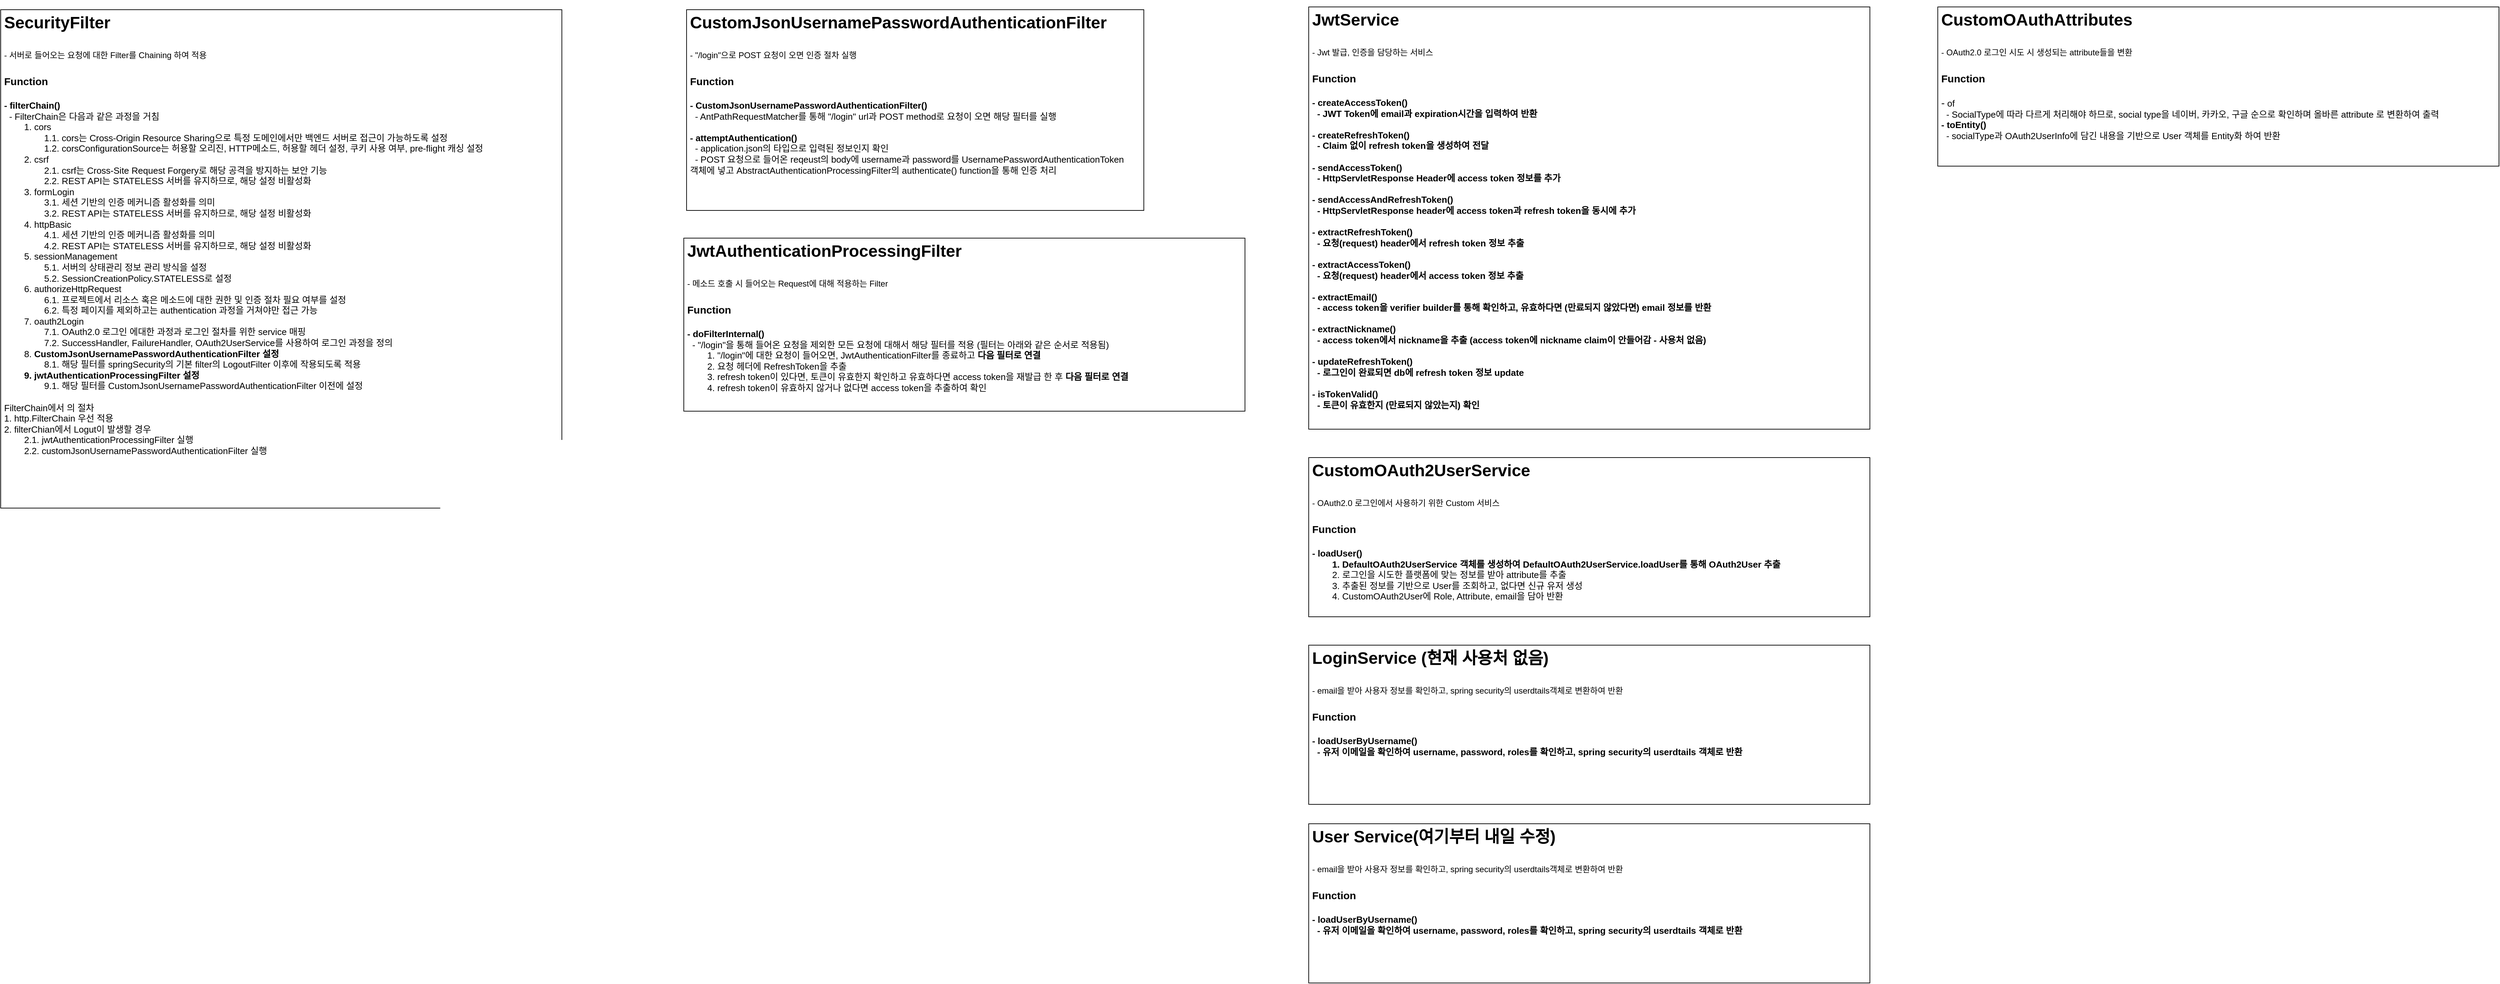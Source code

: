 <mxfile version="23.1.7" type="github">
  <diagram name="Page-1" id="2YBvvXClWsGukQMizWep">
    <mxGraphModel dx="3668" dy="1476" grid="0" gridSize="10" guides="1" tooltips="1" connect="1" arrows="1" fold="1" page="0" pageScale="1" pageWidth="850" pageHeight="1100" math="0" shadow="0">
      <root>
        <mxCell id="0" />
        <mxCell id="1" parent="0" />
        <mxCell id="1fV30mokUrKp74guWzHp-1" value="&lt;p style=&quot;line-height: 40%;&quot;&gt;&lt;/p&gt;&lt;h1 style=&quot;line-height: 110%;&quot;&gt;&lt;span style=&quot;background-color: initial;&quot;&gt;CustomJsonUsernamePasswordAuthenticationFilter&lt;/span&gt;&lt;/h1&gt;&lt;h1 style=&quot;line-height: 110%;&quot;&gt;&lt;span style=&quot;font-size: 12px; font-weight: 400;&quot;&gt;- &quot;/login&quot;으로 POST 요청이 오면 인증 절차 실행&lt;/span&gt;&lt;/h1&gt;&lt;div style=&quot;line-height: 120%; font-size: 15px;&quot;&gt;&lt;font style=&quot;font-size: 15px;&quot;&gt;&lt;b&gt;Function&lt;/b&gt;&lt;/font&gt;&lt;/div&gt;&lt;div style=&quot;line-height: 120%; font-size: 15px;&quot;&gt;&lt;font style=&quot;font-size: 15px;&quot;&gt;&lt;b&gt;&lt;br&gt;&lt;/b&gt;&lt;/font&gt;&lt;/div&gt;&lt;div style=&quot;line-height: 120%; font-size: 13px;&quot;&gt;&lt;font style=&quot;font-size: 13px;&quot;&gt;&lt;b&gt;-&amp;nbsp;CustomJsonUsernamePasswordAuthenticationFilter()&lt;/b&gt;&lt;/font&gt;&lt;/div&gt;&lt;div style=&quot;line-height: 120%; font-size: 13px;&quot;&gt;&lt;font style=&quot;font-size: 13px;&quot;&gt;&amp;nbsp; - AntPathRequestMatcher를 통해 &quot;/login&quot; url과 POST method로 요청이 오면 해당 필터를 실행&lt;/font&gt;&lt;/div&gt;&lt;div style=&quot;line-height: 120%; font-size: 13px;&quot;&gt;&lt;font style=&quot;font-size: 13px;&quot;&gt;&lt;br&gt;&lt;/font&gt;&lt;/div&gt;&lt;div style=&quot;line-height: 120%; font-size: 13px;&quot;&gt;&lt;b&gt;&lt;font style=&quot;font-size: 13px;&quot;&gt;-&amp;nbsp;attemptAuthentication&lt;/font&gt;&lt;span style=&quot;background-color: initial;&quot;&gt;()&lt;/span&gt;&lt;/b&gt;&lt;/div&gt;&lt;div style=&quot;line-height: 120%; font-size: 13px;&quot;&gt;&lt;font style=&quot;font-size: 13px;&quot;&gt;&amp;nbsp; - application.json의 타입으로 입력된 정보인지 확인&lt;/font&gt;&lt;/div&gt;&lt;div style=&quot;line-height: 120%; font-size: 13px;&quot;&gt;&lt;font style=&quot;font-size: 13px;&quot;&gt;&amp;nbsp; - POST 요청으로 들어온 reqeust의 body에 username과 password를 UsernamePasswordAuthenticationToken&amp;nbsp; &amp;nbsp; &amp;nbsp; &amp;nbsp; 객체에 넣고 AbstractAuthenticationProcessingFilter의 authenticate() function을 통해 인증 처리&lt;/font&gt;&lt;/div&gt;&lt;p&gt;&lt;/p&gt;" style="text;html=1;spacing=5;spacingTop=-20;whiteSpace=wrap;overflow=hidden;rounded=0;strokeColor=default;" parent="1" vertex="1">
          <mxGeometry x="230" y="95" width="660" height="290" as="geometry" />
        </mxCell>
        <mxCell id="cRLDKxiATWoi08usjRkC-1" value="&lt;p style=&quot;line-height: 40%;&quot;&gt;&lt;/p&gt;&lt;h1 style=&quot;line-height: 110%;&quot;&gt;&lt;span style=&quot;background-color: initial;&quot;&gt;SecurityFilter&lt;/span&gt;&lt;/h1&gt;&lt;h1 style=&quot;line-height: 110%;&quot;&gt;&lt;span style=&quot;font-size: 12px; font-weight: 400;&quot;&gt;- 서버로 들어오는 요청에 대한 Filter를 Chaining 하여 적용&lt;/span&gt;&lt;/h1&gt;&lt;div style=&quot;line-height: 120%; font-size: 15px;&quot;&gt;&lt;font style=&quot;font-size: 15px;&quot;&gt;&lt;b&gt;Function&lt;/b&gt;&lt;/font&gt;&lt;/div&gt;&lt;div style=&quot;line-height: 120%; font-size: 15px;&quot;&gt;&lt;font style=&quot;font-size: 15px;&quot;&gt;&lt;b&gt;&lt;br&gt;&lt;/b&gt;&lt;/font&gt;&lt;/div&gt;&lt;div style=&quot;line-height: 120%; font-size: 13px;&quot;&gt;&lt;font style=&quot;font-size: 13px;&quot;&gt;&lt;b&gt;- filterChain()&lt;/b&gt;&lt;/font&gt;&lt;/div&gt;&lt;div style=&quot;line-height: 120%; font-size: 13px;&quot;&gt;&lt;font style=&quot;font-size: 13px;&quot;&gt;&amp;nbsp; - FilterChain은 다음과 같은 과정을 거침&lt;/font&gt;&lt;/div&gt;&lt;div style=&quot;line-height: 120%; font-size: 13px;&quot;&gt;&lt;span style=&quot;white-space: pre;&quot;&gt;&#x9;&lt;/span&gt;1. cors&lt;br&gt;&lt;/div&gt;&lt;div style=&quot;line-height: 120%; font-size: 13px;&quot;&gt;&lt;span style=&quot;white-space: pre;&quot;&gt;&#x9;&lt;/span&gt;&lt;span style=&quot;white-space: pre;&quot;&gt;&#x9;&lt;/span&gt;1.1. cors는 Cross-Origin Resource Sharing으로 특정 도메인에서만 백엔드 서버로 접근이 가능하도록 설정&lt;br&gt;&lt;/div&gt;&lt;div style=&quot;line-height: 120%; font-size: 13px;&quot;&gt;&lt;span style=&quot;white-space: pre;&quot;&gt;&#x9;&lt;/span&gt;&lt;span style=&quot;white-space: pre;&quot;&gt;&#x9;&lt;/span&gt;1.2. corsConfigurationSource는 허용할 오리진, HTTP메소드, 허용할 헤더 설정, 쿠키 사용 여부, pre-flight 캐싱 설정&lt;/div&gt;&lt;div style=&quot;line-height: 120%; font-size: 13px;&quot;&gt;&lt;span style=&quot;white-space: pre;&quot;&gt;&#x9;&lt;/span&gt;2. csrf&lt;br&gt;&lt;/div&gt;&lt;div style=&quot;line-height: 120%; font-size: 13px;&quot;&gt;&lt;span style=&quot;white-space: pre;&quot;&gt;&#x9;&lt;/span&gt;&lt;span style=&quot;white-space: pre;&quot;&gt;&#x9;&lt;/span&gt;2.1. csrf는 Cross-Site Request Forgery로 해당 공격을 방지하는 보안 기능&lt;br&gt;&lt;/div&gt;&lt;div style=&quot;line-height: 120%; font-size: 13px;&quot;&gt;&lt;span style=&quot;white-space: pre;&quot;&gt;&#x9;&lt;/span&gt;&lt;span style=&quot;white-space: pre;&quot;&gt;&#x9;&lt;/span&gt;2.2. REST API는 STATELESS 서버를 유지하므로, 해당 설정 비활성화&lt;br&gt;&lt;/div&gt;&lt;div style=&quot;line-height: 120%; font-size: 13px;&quot;&gt;&lt;span style=&quot;white-space: pre;&quot;&gt;&#x9;&lt;/span&gt;3. formLogin&lt;br&gt;&lt;/div&gt;&lt;div style=&quot;line-height: 120%; font-size: 13px;&quot;&gt;&lt;span style=&quot;white-space: pre;&quot;&gt;&#x9;&lt;/span&gt;&lt;span style=&quot;white-space: pre;&quot;&gt;&#x9;&lt;/span&gt;3.1. 세션 기반의 인증 메커니즘 활성화를 의미&lt;br&gt;&lt;/div&gt;&lt;div style=&quot;line-height: 120%; font-size: 13px;&quot;&gt;&lt;span style=&quot;white-space: pre;&quot;&gt;&#x9;&lt;/span&gt;&lt;span style=&quot;white-space: pre;&quot;&gt;&#x9;&lt;/span&gt;3.2. REST API는 STATELESS 서버를 유지하므로, 해당 설정 비활성화&lt;br&gt;&lt;/div&gt;&lt;div style=&quot;line-height: 120%; font-size: 13px;&quot;&gt;&lt;span style=&quot;white-space: pre;&quot;&gt;&#x9;&lt;/span&gt;4. httpBasic&lt;br&gt;&lt;/div&gt;&lt;div style=&quot;line-height: 120%; font-size: 13px;&quot;&gt;&lt;span style=&quot;white-space: pre;&quot;&gt;&#x9;&lt;/span&gt;&lt;span style=&quot;white-space: pre;&quot;&gt;&#x9;&lt;/span&gt;4.1. 세션 기반의 인증 메커니즘 활성화를 의미&lt;br&gt;&lt;/div&gt;&lt;div style=&quot;line-height: 120%; font-size: 13px;&quot;&gt;&lt;span style=&quot;white-space: pre;&quot;&gt;&#x9;&lt;/span&gt;&lt;span style=&quot;white-space: pre;&quot;&gt;&#x9;&lt;/span&gt;4.2. REST API는 STATELESS 서버를 유지하므로, 해당 설정 비활성화&lt;br&gt;&lt;/div&gt;&lt;div style=&quot;line-height: 120%; font-size: 13px;&quot;&gt;&lt;span style=&quot;white-space: pre;&quot;&gt;&#x9;&lt;/span&gt;5. sessionManagement&lt;br&gt;&lt;/div&gt;&lt;div style=&quot;line-height: 120%; font-size: 13px;&quot;&gt;&lt;span style=&quot;white-space: pre;&quot;&gt;&#x9;&lt;/span&gt;&lt;span style=&quot;white-space: pre;&quot;&gt;&#x9;&lt;/span&gt;5.1. 서버의 상태관리 정보 관리 방식을 설정&lt;br&gt;&lt;/div&gt;&lt;div style=&quot;line-height: 120%; font-size: 13px;&quot;&gt;&lt;span style=&quot;white-space: pre;&quot;&gt;&#x9;&lt;/span&gt;&lt;span style=&quot;white-space: pre;&quot;&gt;&#x9;&lt;/span&gt;5.2. SessionCreationPolicy.STATELESS로 설정&lt;br&gt;&lt;/div&gt;&lt;div style=&quot;line-height: 120%; font-size: 13px;&quot;&gt;&lt;span style=&quot;white-space: pre;&quot;&gt;&#x9;&lt;/span&gt;6. authorizeHttpRequest&lt;br&gt;&lt;/div&gt;&lt;div style=&quot;line-height: 120%; font-size: 13px;&quot;&gt;&lt;span style=&quot;white-space: pre;&quot;&gt;&#x9;&lt;/span&gt;&lt;span style=&quot;white-space: pre;&quot;&gt;&#x9;&lt;/span&gt;6.1. 프로젝트에서 리소스 혹은 메소드에 대한 권한 및 인증 절차 필요 여부를 설정&lt;br&gt;&lt;/div&gt;&lt;div style=&quot;line-height: 120%; font-size: 13px;&quot;&gt;&lt;span style=&quot;white-space: pre;&quot;&gt;&#x9;&lt;/span&gt;&lt;span style=&quot;white-space: pre;&quot;&gt;&#x9;&lt;/span&gt;6.2. 특정 페이지를 제외하고는 authentication 과정을 거쳐야만 접근 가능&lt;br&gt;&lt;/div&gt;&lt;div style=&quot;line-height: 120%; font-size: 13px;&quot;&gt;&lt;span style=&quot;white-space: pre;&quot;&gt;&#x9;&lt;/span&gt;7. oauth2Login&lt;br&gt;&lt;/div&gt;&lt;div style=&quot;line-height: 120%; font-size: 13px;&quot;&gt;&lt;span style=&quot;white-space: pre;&quot;&gt;&#x9;&lt;/span&gt;&lt;span style=&quot;white-space: pre;&quot;&gt;&#x9;&lt;/span&gt;7.1. OAuth2.0 로그인 에대한 과정과 로그인 절차를 위한 service 매핑&lt;br&gt;&lt;/div&gt;&lt;div style=&quot;line-height: 120%; font-size: 13px;&quot;&gt;&lt;span style=&quot;white-space: pre;&quot;&gt;&#x9;&lt;/span&gt;&lt;span style=&quot;white-space: pre;&quot;&gt;&#x9;&lt;/span&gt;7.2. SuccessHandler, FailureHandler, OAuth2UserService를 사용하여 로그인 과정을 정의&lt;br&gt;&lt;/div&gt;&lt;div style=&quot;line-height: 120%; font-size: 13px;&quot;&gt;&lt;span style=&quot;white-space: pre;&quot;&gt;&#x9;&lt;/span&gt;8. &lt;b&gt;CustomJsonUsernamePasswordAuthenticationFilter 설정&lt;/b&gt;&lt;br&gt;&lt;/div&gt;&lt;div style=&quot;line-height: 120%; font-size: 13px;&quot;&gt;&lt;span style=&quot;white-space: pre;&quot;&gt;&#x9;&lt;/span&gt;&lt;span style=&quot;white-space: pre;&quot;&gt;&#x9;&lt;/span&gt;8.1. 해당 필터를 springSecurity의 기본 filter의 LogoutFilter 이후에 작용되도록 적용&lt;br&gt;&lt;/div&gt;&lt;div style=&quot;line-height: 120%; font-size: 13px;&quot;&gt;&lt;b&gt;&lt;span style=&quot;white-space: pre;&quot;&gt;&#x9;&lt;/span&gt;9. jwtAuthenticationProcessingFilter 설정&lt;/b&gt;&lt;br&gt;&lt;/div&gt;&lt;div style=&quot;line-height: 120%; font-size: 13px;&quot;&gt;&lt;span style=&quot;font-weight: bold; white-space: pre;&quot;&gt;&#x9;&lt;/span&gt;&lt;span style=&quot;font-weight: bold; white-space: pre;&quot;&gt;&#x9;&lt;/span&gt;9.1. 해당 필터를 CustomJsonUsernamePasswordAuthenticationFilter 이전에 설정&lt;br&gt;&lt;/div&gt;&lt;div style=&quot;line-height: 120%; font-size: 13px;&quot;&gt;&lt;br&gt;&lt;/div&gt;&lt;div style=&quot;line-height: 120%; font-size: 13px;&quot;&gt;FilterChain에서 의 절차&lt;/div&gt;&lt;div style=&quot;line-height: 120%; font-size: 13px;&quot;&gt;1. http.FilterChain 우선 적용&lt;/div&gt;&lt;div style=&quot;line-height: 120%; font-size: 13px;&quot;&gt;2. filterChian에서 Logut이 발생할 경우&lt;/div&gt;&lt;div style=&quot;line-height: 120%; font-size: 13px;&quot;&gt;&lt;span style=&quot;white-space: pre;&quot;&gt;&#x9;&lt;/span&gt;2.1. jwtAuthenticationProcessingFilter 실행&lt;br&gt;&lt;/div&gt;&lt;div style=&quot;line-height: 120%; font-size: 13px;&quot;&gt;&lt;span style=&quot;white-space: pre;&quot;&gt;&#x9;&lt;/span&gt;2.2. customJsonUsernamePasswordAuthenticationFilter 실행&lt;br&gt;&lt;/div&gt;&lt;p&gt;&lt;/p&gt;" style="text;html=1;spacing=5;spacingTop=-20;whiteSpace=wrap;overflow=hidden;rounded=0;shadow=0;strokeColor=default;" vertex="1" parent="1">
          <mxGeometry x="-760" y="95" width="810" height="720" as="geometry" />
        </mxCell>
        <mxCell id="cRLDKxiATWoi08usjRkC-2" value="&lt;p style=&quot;line-height: 40%;&quot;&gt;&lt;/p&gt;&lt;h1 style=&quot;line-height: 110%;&quot;&gt;JwtAuthenticationProcessingFilter&lt;/h1&gt;&lt;h1 style=&quot;line-height: 110%;&quot;&gt;&lt;span style=&quot;font-size: 12px; font-weight: 400;&quot;&gt;- 메소드 호출 시 들어오는 Request에 대해 적용하는 Filter&lt;/span&gt;&lt;/h1&gt;&lt;div style=&quot;line-height: 120%; font-size: 15px;&quot;&gt;&lt;font style=&quot;font-size: 15px;&quot;&gt;&lt;b&gt;Function&lt;/b&gt;&lt;/font&gt;&lt;/div&gt;&lt;div style=&quot;line-height: 120%; font-size: 15px;&quot;&gt;&lt;font style=&quot;font-size: 15px;&quot;&gt;&lt;b&gt;&lt;br&gt;&lt;/b&gt;&lt;/font&gt;&lt;/div&gt;&lt;div style=&quot;line-height: 120%; font-size: 13px;&quot;&gt;&lt;font style=&quot;font-size: 13px;&quot;&gt;&lt;b&gt;- doFilterInternal()&lt;/b&gt;&lt;/font&gt;&lt;/div&gt;&lt;div style=&quot;line-height: 120%; font-size: 13px;&quot;&gt;&lt;font style=&quot;font-size: 13px;&quot;&gt;&amp;nbsp; - &quot;/login&quot;을 통해 들어온 요청을 제외한 모든 요청에 대해서 해당 필터를 적용 (필터는 아래와 같은 순서로 적용됨)&lt;/font&gt;&lt;/div&gt;&lt;div style=&quot;line-height: 120%; font-size: 13px;&quot;&gt;&lt;font style=&quot;font-size: 13px;&quot;&gt;&lt;span style=&quot;white-space: pre;&quot;&gt;&#x9;&lt;/span&gt;1. &quot;/login&quot;에 대한 요청이 들어오면, JwtAuthenticationFilter를 종료하고 &lt;b&gt;다음 필터로 연결&lt;/b&gt;&lt;br&gt;&lt;/font&gt;&lt;/div&gt;&lt;div style=&quot;line-height: 120%; font-size: 13px;&quot;&gt;&lt;font style=&quot;font-size: 13px;&quot;&gt;&lt;span style=&quot;white-space: pre;&quot;&gt;&#x9;&lt;/span&gt;2. 요청 헤더에 RefreshToken을 추출&lt;br&gt;&lt;/font&gt;&lt;/div&gt;&lt;div style=&quot;line-height: 120%; font-size: 13px;&quot;&gt;&lt;font style=&quot;font-size: 13px;&quot;&gt;&lt;span style=&quot;white-space: pre;&quot;&gt;&#x9;&lt;/span&gt;3. refresh token이 있다면, 토큰이 유효한지 확인하고 유효하다면 access token을 재발급 한 후 &lt;b&gt;다음 필터로 연결&lt;/b&gt;&lt;br&gt;&lt;/font&gt;&lt;/div&gt;&lt;div style=&quot;line-height: 120%; font-size: 13px;&quot;&gt;&lt;font style=&quot;font-size: 13px;&quot;&gt;&lt;span style=&quot;white-space: pre;&quot;&gt;&#x9;&lt;/span&gt;4. refresh token이 유효하지 않거나 없다면 access token을 추출하여 확인&lt;br&gt;&lt;/font&gt;&lt;/div&gt;&lt;div style=&quot;line-height: 120%; font-size: 13px;&quot;&gt;&lt;font style=&quot;font-size: 13px;&quot;&gt;&lt;br&gt;&lt;/font&gt;&lt;/div&gt;&lt;p&gt;&lt;/p&gt;" style="text;html=1;spacing=5;spacingTop=-20;whiteSpace=wrap;overflow=hidden;rounded=0;shadow=0;strokeColor=default;" vertex="1" parent="1">
          <mxGeometry x="226" y="425" width="810" height="250" as="geometry" />
        </mxCell>
        <mxCell id="cRLDKxiATWoi08usjRkC-3" value="&lt;p style=&quot;line-height: 40%;&quot;&gt;&lt;/p&gt;&lt;h1 style=&quot;line-height: 110%;&quot;&gt;JwtService&lt;/h1&gt;&lt;h1 style=&quot;line-height: 110%;&quot;&gt;&lt;span style=&quot;font-size: 12px; font-weight: 400;&quot;&gt;- Jwt 발급, 인증을 담당하는 서비스&lt;/span&gt;&lt;/h1&gt;&lt;div style=&quot;line-height: 120%; font-size: 15px;&quot;&gt;&lt;font style=&quot;font-size: 15px;&quot;&gt;&lt;b&gt;Function&lt;/b&gt;&lt;/font&gt;&lt;/div&gt;&lt;div style=&quot;line-height: 120%; font-size: 15px;&quot;&gt;&lt;font style=&quot;font-size: 15px;&quot;&gt;&lt;b&gt;&lt;br&gt;&lt;/b&gt;&lt;/font&gt;&lt;/div&gt;&lt;div style=&quot;line-height: 120%; font-size: 13px;&quot;&gt;&lt;font style=&quot;font-size: 13px;&quot;&gt;&lt;b&gt;- createAccessToken()&lt;/b&gt;&lt;/font&gt;&lt;/div&gt;&lt;div style=&quot;line-height: 120%; font-size: 13px;&quot;&gt;&lt;font style=&quot;font-size: 13px;&quot;&gt;&lt;b&gt;&amp;nbsp; - JWT Token에 email과 expiration시간을 입력하여 반환&lt;/b&gt;&lt;/font&gt;&lt;/div&gt;&lt;div style=&quot;line-height: 120%; font-size: 13px;&quot;&gt;&lt;font style=&quot;font-size: 13px;&quot;&gt;&lt;b&gt;&lt;br&gt;&lt;/b&gt;&lt;/font&gt;&lt;/div&gt;&lt;div style=&quot;line-height: 120%; font-size: 13px;&quot;&gt;&lt;font style=&quot;font-size: 13px;&quot;&gt;&lt;b&gt;- createRefreshToken()&lt;/b&gt;&lt;/font&gt;&lt;/div&gt;&lt;div style=&quot;line-height: 120%; font-size: 13px;&quot;&gt;&lt;font style=&quot;font-size: 13px;&quot;&gt;&lt;b&gt;&amp;nbsp; - Claim 없이 refresh token을 생성하여 전달&lt;/b&gt;&lt;/font&gt;&lt;/div&gt;&lt;div style=&quot;line-height: 120%; font-size: 13px;&quot;&gt;&lt;font style=&quot;font-size: 13px;&quot;&gt;&lt;b&gt;&lt;br&gt;&lt;/b&gt;&lt;/font&gt;&lt;/div&gt;&lt;div style=&quot;line-height: 120%; font-size: 13px;&quot;&gt;&lt;b&gt;- sendAccessToken()&lt;/b&gt;&lt;/div&gt;&lt;div style=&quot;line-height: 120%; font-size: 13px;&quot;&gt;&lt;b&gt;&amp;nbsp; - HttpServletResponse Header에 access token 정보를 추가&lt;/b&gt;&lt;/div&gt;&lt;div style=&quot;line-height: 120%; font-size: 13px;&quot;&gt;&lt;b&gt;&lt;br&gt;&lt;/b&gt;&lt;/div&gt;&lt;div style=&quot;line-height: 120%; font-size: 13px;&quot;&gt;&lt;b&gt;- sendAccessAndRefreshToken()&lt;/b&gt;&lt;/div&gt;&lt;div style=&quot;line-height: 120%; font-size: 13px;&quot;&gt;&lt;b&gt;&amp;nbsp; - HttpServletResponse header에 access token과 refresh token을 동시에 추가&lt;/b&gt;&lt;/div&gt;&lt;div style=&quot;line-height: 120%; font-size: 13px;&quot;&gt;&lt;b&gt;&lt;br&gt;&lt;/b&gt;&lt;/div&gt;&lt;div style=&quot;line-height: 120%; font-size: 13px;&quot;&gt;&lt;b&gt;- extractRefreshToken()&lt;/b&gt;&lt;/div&gt;&lt;div style=&quot;line-height: 120%; font-size: 13px;&quot;&gt;&lt;b&gt;&amp;nbsp; - 요청(request) header에서 refresh token 정보 추출&lt;/b&gt;&lt;/div&gt;&lt;div style=&quot;line-height: 120%; font-size: 13px;&quot;&gt;&lt;b&gt;&lt;br&gt;&lt;/b&gt;&lt;/div&gt;&lt;div style=&quot;line-height: 120%; font-size: 13px;&quot;&gt;&lt;b&gt;- extractAccessToken()&lt;/b&gt;&lt;/div&gt;&lt;div style=&quot;line-height: 120%; font-size: 13px;&quot;&gt;&lt;b&gt;&amp;nbsp; - 요청(request) header에서 access token 정보 추출&lt;/b&gt;&lt;/div&gt;&lt;div style=&quot;line-height: 120%; font-size: 13px;&quot;&gt;&lt;b&gt;&lt;br&gt;&lt;/b&gt;&lt;/div&gt;&lt;div style=&quot;line-height: 120%; font-size: 13px;&quot;&gt;&lt;b&gt;- extractEmail()&lt;/b&gt;&lt;/div&gt;&lt;div style=&quot;line-height: 120%; font-size: 13px;&quot;&gt;&lt;b&gt;&amp;nbsp; - access token을 verifier builder를 통해 확인하고, 유효하다면 (만료되지 않았다면) email 정보를 반환&lt;/b&gt;&lt;/div&gt;&lt;div style=&quot;line-height: 120%; font-size: 13px;&quot;&gt;&lt;b&gt;&lt;br&gt;&lt;/b&gt;&lt;/div&gt;&lt;div style=&quot;line-height: 120%; font-size: 13px;&quot;&gt;&lt;b&gt;- extractNickname()&lt;/b&gt;&lt;/div&gt;&lt;div style=&quot;line-height: 120%; font-size: 13px;&quot;&gt;&lt;b&gt;&amp;nbsp; - access token에서 nickname을 추출 (access token에 nickname claim이 안들어감 - 사용처 없음)&lt;/b&gt;&lt;/div&gt;&lt;div style=&quot;line-height: 120%; font-size: 13px;&quot;&gt;&lt;b&gt;&lt;br&gt;&lt;/b&gt;&lt;/div&gt;&lt;div style=&quot;line-height: 120%; font-size: 13px;&quot;&gt;&lt;b&gt;- updateRefreshToken()&lt;/b&gt;&lt;/div&gt;&lt;div style=&quot;line-height: 120%; font-size: 13px;&quot;&gt;&lt;b&gt;&amp;nbsp; - 로그인이 완료되면 db에 refresh token 정보 update&lt;/b&gt;&lt;/div&gt;&lt;div style=&quot;line-height: 120%; font-size: 13px;&quot;&gt;&lt;b&gt;&lt;br&gt;&lt;/b&gt;&lt;/div&gt;&lt;div style=&quot;line-height: 120%; font-size: 13px;&quot;&gt;&lt;b&gt;- isTokenValid()&lt;/b&gt;&lt;/div&gt;&lt;div style=&quot;line-height: 120%; font-size: 13px;&quot;&gt;&lt;b&gt;&amp;nbsp; - 토큰이 유효한지 (만료되지 않았는지) 확인&lt;/b&gt;&lt;/div&gt;&lt;p&gt;&lt;/p&gt;" style="text;html=1;spacing=5;spacingTop=-20;whiteSpace=wrap;overflow=hidden;rounded=0;shadow=0;strokeColor=default;" vertex="1" parent="1">
          <mxGeometry x="1128" y="91" width="810" height="610" as="geometry" />
        </mxCell>
        <mxCell id="cRLDKxiATWoi08usjRkC-4" value="&lt;p style=&quot;line-height: 40%;&quot;&gt;&lt;/p&gt;&lt;h1 style=&quot;line-height: 110%;&quot;&gt;CustomOAuth2UserService&lt;/h1&gt;&lt;h1 style=&quot;line-height: 110%;&quot;&gt;&lt;span style=&quot;font-size: 12px; font-weight: 400;&quot;&gt;- OAuth2.0 로그인에서 사용하기 위한 Custom 서비스&lt;/span&gt;&lt;/h1&gt;&lt;div style=&quot;line-height: 120%; font-size: 15px;&quot;&gt;&lt;font style=&quot;font-size: 15px;&quot;&gt;&lt;b&gt;Function&lt;/b&gt;&lt;/font&gt;&lt;/div&gt;&lt;div style=&quot;line-height: 120%; font-size: 15px;&quot;&gt;&lt;font style=&quot;font-size: 15px;&quot;&gt;&lt;b&gt;&lt;br&gt;&lt;/b&gt;&lt;/font&gt;&lt;/div&gt;&lt;div style=&quot;line-height: 120%; font-size: 13px;&quot;&gt;&lt;font style=&quot;font-size: 13px;&quot;&gt;&lt;b&gt;- loadUser()&lt;br&gt;&lt;/b&gt;&lt;/font&gt;&lt;/div&gt;&lt;div style=&quot;line-height: 120%; font-size: 13px;&quot;&gt;&lt;font style=&quot;font-size: 13px;&quot;&gt;&lt;b&gt;&lt;span style=&quot;white-space: pre;&quot;&gt;&#x9;&lt;/span&gt;1. DefaultOAuth2UserService 객체를 생성하여 DefaultOAuth2UserService.loadUser를 통해 OAuth2User 추출&lt;/b&gt;&lt;/font&gt;&lt;/div&gt;&lt;div style=&quot;line-height: 120%; font-size: 13px;&quot;&gt;&lt;span style=&quot;white-space: pre;&quot;&gt;&#x9;&lt;/span&gt;2. 로그인을 시도한 플랫폼에 맞는 정보를 받아 attribute를 추출&lt;br&gt;&lt;/div&gt;&lt;div style=&quot;line-height: 120%; font-size: 13px;&quot;&gt;&lt;span style=&quot;white-space: pre;&quot;&gt;&#x9;&lt;/span&gt;3. 추출된 정보를 기반으로 User를 조회하고, 없다면 신규 유저 생성&lt;br&gt;&lt;/div&gt;&lt;div style=&quot;line-height: 120%; font-size: 13px;&quot;&gt;&lt;span style=&quot;white-space: pre;&quot;&gt;&#x9;&lt;/span&gt;4. CustomOAuth2User에 Role, Attribute, email을 담아 반환&lt;/div&gt;&lt;p&gt;&lt;/p&gt;" style="text;html=1;spacing=5;spacingTop=-20;whiteSpace=wrap;overflow=hidden;rounded=0;shadow=0;strokeColor=default;" vertex="1" parent="1">
          <mxGeometry x="1128" y="742" width="810" height="230" as="geometry" />
        </mxCell>
        <mxCell id="cRLDKxiATWoi08usjRkC-5" value="&lt;p style=&quot;line-height: 40%;&quot;&gt;&lt;/p&gt;&lt;h1 style=&quot;line-height: 110%;&quot;&gt;CustomOAuthAttributes&lt;/h1&gt;&lt;h1 style=&quot;line-height: 110%;&quot;&gt;&lt;span style=&quot;font-size: 12px; font-weight: 400;&quot;&gt;- OAuth2.0 로그인 시도 시 생성되는 attribute들을 변환&lt;/span&gt;&lt;/h1&gt;&lt;div style=&quot;line-height: 120%; font-size: 15px;&quot;&gt;&lt;font style=&quot;font-size: 15px;&quot;&gt;&lt;b&gt;Function&lt;/b&gt;&lt;/font&gt;&lt;/div&gt;&lt;div style=&quot;line-height: 120%; font-size: 15px;&quot;&gt;&lt;font style=&quot;font-size: 15px;&quot;&gt;&lt;b&gt;&lt;br&gt;&lt;/b&gt;&lt;/font&gt;&lt;/div&gt;&lt;div style=&quot;line-height: 120%; font-size: 13px;&quot;&gt;&lt;font style=&quot;font-size: 15px;&quot;&gt;-&lt;/font&gt;&lt;font style=&quot;font-size: 13px;&quot;&gt; of&lt;/font&gt;&lt;/div&gt;&lt;div style=&quot;line-height: 120%; font-size: 13px;&quot;&gt;&lt;font style=&quot;font-size: 13px;&quot;&gt;&amp;nbsp; - SocialType에 따라 다르게 처리해야 하므로, social type을 네이버, 카카오, 구글 순으로 확인하며 올바른 attribute 로 변환하여 출력&lt;/font&gt;&lt;/div&gt;&lt;div style=&quot;line-height: 120%; font-size: 13px;&quot;&gt;&lt;font style=&quot;font-size: 13px;&quot;&gt;&lt;b&gt;- toEntity()&lt;/b&gt;&lt;/font&gt;&lt;/div&gt;&lt;div style=&quot;line-height: 120%; font-size: 13px;&quot;&gt;&lt;font style=&quot;font-size: 13px;&quot;&gt;&amp;nbsp; - socialType과 OAuth2UserInfo에 담긴 내용을 기반으로 User 객체를 Entity화 하여 반환&lt;/font&gt;&lt;/div&gt;&lt;p&gt;&lt;/p&gt;" style="text;html=1;spacing=5;spacingTop=-20;whiteSpace=wrap;overflow=hidden;rounded=0;shadow=0;strokeColor=default;" vertex="1" parent="1">
          <mxGeometry x="2036" y="91" width="810" height="230" as="geometry" />
        </mxCell>
        <mxCell id="cRLDKxiATWoi08usjRkC-6" value="&lt;p style=&quot;line-height: 40%;&quot;&gt;&lt;/p&gt;&lt;h1 style=&quot;line-height: 110%;&quot;&gt;LoginService (현재 사용처 없음)&lt;/h1&gt;&lt;h1 style=&quot;line-height: 110%;&quot;&gt;&lt;span style=&quot;font-size: 12px; font-weight: 400;&quot;&gt;- email을 받아 사용자 정보를 확인하고, spring security의 userdtails객체로 변환하여 반환&lt;/span&gt;&lt;/h1&gt;&lt;div style=&quot;line-height: 120%; font-size: 15px;&quot;&gt;&lt;font style=&quot;font-size: 15px;&quot;&gt;&lt;b&gt;Function&lt;/b&gt;&lt;/font&gt;&lt;/div&gt;&lt;div style=&quot;line-height: 120%; font-size: 15px;&quot;&gt;&lt;font style=&quot;font-size: 15px;&quot;&gt;&lt;b&gt;&lt;br&gt;&lt;/b&gt;&lt;/font&gt;&lt;/div&gt;&lt;div style=&quot;line-height: 120%; font-size: 13px;&quot;&gt;&lt;font style=&quot;font-size: 13px;&quot;&gt;&lt;b&gt;- loadUserByUsername()&lt;/b&gt;&lt;/font&gt;&lt;/div&gt;&lt;div style=&quot;line-height: 120%; font-size: 13px;&quot;&gt;&lt;font style=&quot;font-size: 13px;&quot;&gt;&lt;b&gt;&amp;nbsp; - 유저 이메일을 확인하여 username, password, roles를 확인하고, spring security의 userdtails 객체로 반환&lt;/b&gt;&lt;/font&gt;&lt;/div&gt;&lt;p&gt;&lt;/p&gt;" style="text;html=1;spacing=5;spacingTop=-20;whiteSpace=wrap;overflow=hidden;rounded=0;shadow=0;strokeColor=default;" vertex="1" parent="1">
          <mxGeometry x="1128" y="1013" width="810" height="230" as="geometry" />
        </mxCell>
        <mxCell id="cRLDKxiATWoi08usjRkC-7" value="&lt;p style=&quot;line-height: 40%;&quot;&gt;&lt;/p&gt;&lt;h1 style=&quot;line-height: 110%;&quot;&gt;User Service(여기부터 내일 수정)&lt;/h1&gt;&lt;h1 style=&quot;line-height: 110%;&quot;&gt;&lt;span style=&quot;font-size: 12px; font-weight: 400;&quot;&gt;- email을 받아 사용자 정보를 확인하고, spring security의 userdtails객체로 변환하여 반환&lt;/span&gt;&lt;/h1&gt;&lt;div style=&quot;line-height: 120%; font-size: 15px;&quot;&gt;&lt;font style=&quot;font-size: 15px;&quot;&gt;&lt;b&gt;Function&lt;/b&gt;&lt;/font&gt;&lt;/div&gt;&lt;div style=&quot;line-height: 120%; font-size: 15px;&quot;&gt;&lt;font style=&quot;font-size: 15px;&quot;&gt;&lt;b&gt;&lt;br&gt;&lt;/b&gt;&lt;/font&gt;&lt;/div&gt;&lt;div style=&quot;line-height: 120%; font-size: 13px;&quot;&gt;&lt;font style=&quot;font-size: 13px;&quot;&gt;&lt;b&gt;- loadUserByUsername()&lt;/b&gt;&lt;/font&gt;&lt;/div&gt;&lt;div style=&quot;line-height: 120%; font-size: 13px;&quot;&gt;&lt;font style=&quot;font-size: 13px;&quot;&gt;&lt;b&gt;&amp;nbsp; - 유저 이메일을 확인하여 username, password, roles를 확인하고, spring security의 userdtails 객체로 반환&lt;/b&gt;&lt;/font&gt;&lt;/div&gt;&lt;p&gt;&lt;/p&gt;" style="text;html=1;spacing=5;spacingTop=-20;whiteSpace=wrap;overflow=hidden;rounded=0;shadow=0;strokeColor=default;" vertex="1" parent="1">
          <mxGeometry x="1128" y="1271" width="810" height="230" as="geometry" />
        </mxCell>
      </root>
    </mxGraphModel>
  </diagram>
</mxfile>
